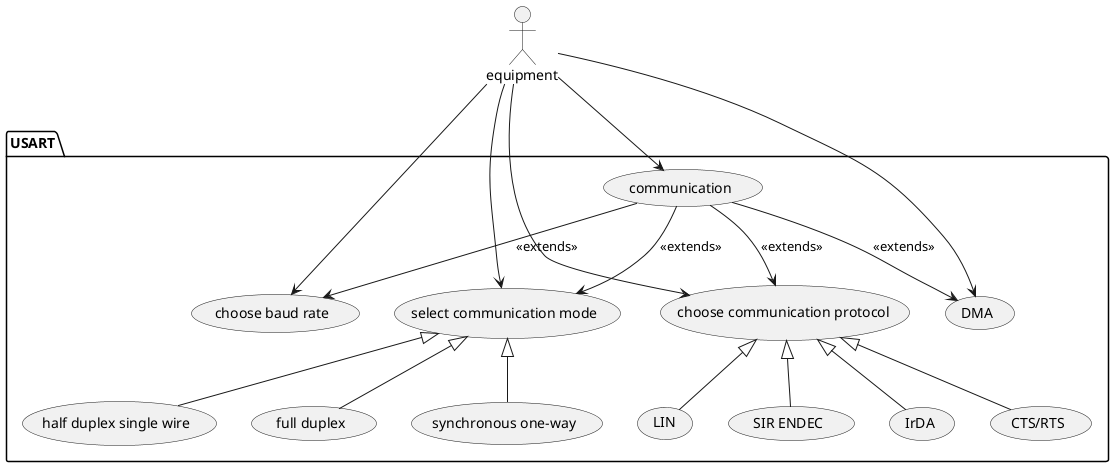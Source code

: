 @startuml




actor "equipment" as E
package USART{




    (choose baud rate)

    usecase "select communication mode" as SCM
    SCM<|--(synchronous one-way)
    SCM<|--(half duplex single wire)
    SCM<|--(full duplex)
    
    
    usecase "choose communication protocol" as P 
    P<|--(LIN)
    P<|--(SIR ENDEC) 
    P<|--(IrDA)
    P<|--(CTS/RTS)

    usecase "DMA"
    usecase "communication" as Chassot
    Chassot-->P:<<extends>>
    Chassot-->SCM:<<extends>>
    Chassot-->DMA:<<extends>>
    Chassot-->(choose baud rate):<<extends>>

}

E-->Chassot
E-->P
E-->SCM
E-->DMA
E-->(choose baud rate)


@enduml
